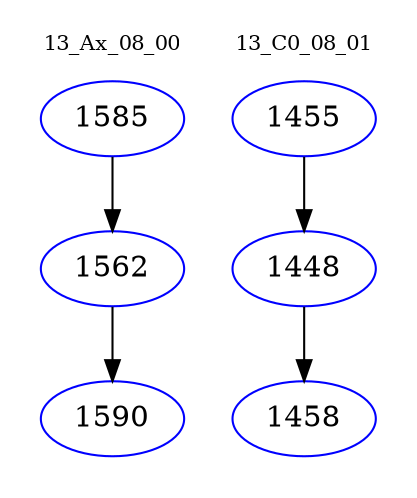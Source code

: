 digraph{
subgraph cluster_0 {
color = white
label = "13_Ax_08_00";
fontsize=10;
T0_1585 [label="1585", color="blue"]
T0_1585 -> T0_1562 [color="black"]
T0_1562 [label="1562", color="blue"]
T0_1562 -> T0_1590 [color="black"]
T0_1590 [label="1590", color="blue"]
}
subgraph cluster_1 {
color = white
label = "13_C0_08_01";
fontsize=10;
T1_1455 [label="1455", color="blue"]
T1_1455 -> T1_1448 [color="black"]
T1_1448 [label="1448", color="blue"]
T1_1448 -> T1_1458 [color="black"]
T1_1458 [label="1458", color="blue"]
}
}
